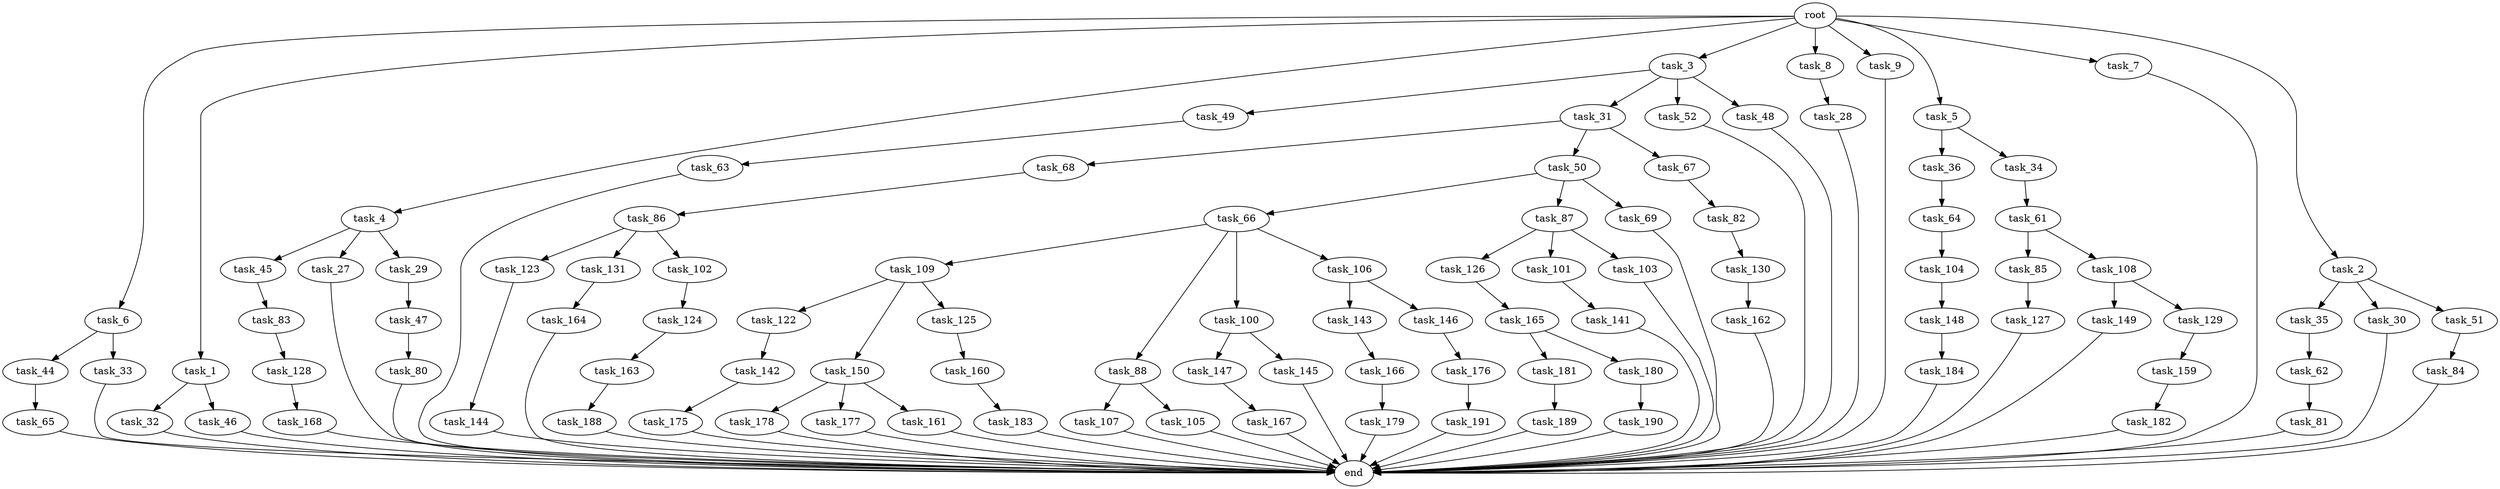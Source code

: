 digraph G {
  task_6 [size="1.024000"];
  task_45 [size="34359738.368000"];
  task_123 [size="309237645.312000"];
  task_80 [size="420906795.008000"];
  task_44 [size="77309411.328000"];
  task_66 [size="214748364.800000"];
  task_1 [size="1.024000"];
  task_82 [size="309237645.312000"];
  task_159 [size="695784701.952000"];
  task_68 [size="858993459.200000"];
  task_190 [size="309237645.312000"];
  task_149 [size="420906795.008000"];
  task_83 [size="137438953.472000"];
  root [size="0.000000"];
  task_63 [size="214748364.800000"];
  task_122 [size="214748364.800000"];
  task_179 [size="77309411.328000"];
  task_144 [size="549755813.888000"];
  task_148 [size="695784701.952000"];
  task_4 [size="1.024000"];
  task_3 [size="1.024000"];
  task_86 [size="549755813.888000"];
  task_147 [size="858993459.200000"];
  task_131 [size="309237645.312000"];
  task_189 [size="858993459.200000"];
  task_84 [size="858993459.200000"];
  task_183 [size="34359738.368000"];
  task_178 [size="695784701.952000"];
  task_182 [size="34359738.368000"];
  task_8 [size="1.024000"];
  task_9 [size="1.024000"];
  task_184 [size="858993459.200000"];
  task_27 [size="34359738.368000"];
  task_109 [size="420906795.008000"];
  task_177 [size="695784701.952000"];
  task_5 [size="1.024000"];
  task_166 [size="549755813.888000"];
  task_107 [size="858993459.200000"];
  task_49 [size="34359738.368000"];
  task_145 [size="858993459.200000"];
  task_128 [size="549755813.888000"];
  task_36 [size="214748364.800000"];
  task_32 [size="549755813.888000"];
  task_168 [size="34359738.368000"];
  task_88 [size="420906795.008000"];
  task_167 [size="77309411.328000"];
  task_100 [size="420906795.008000"];
  task_7 [size="1.024000"];
  task_188 [size="34359738.368000"];
  task_181 [size="309237645.312000"];
  task_126 [size="420906795.008000"];
  task_35 [size="549755813.888000"];
  task_31 [size="34359738.368000"];
  task_28 [size="695784701.952000"];
  task_142 [size="858993459.200000"];
  task_85 [size="137438953.472000"];
  task_180 [size="309237645.312000"];
  task_101 [size="420906795.008000"];
  task_175 [size="137438953.472000"];
  task_141 [size="695784701.952000"];
  task_162 [size="214748364.800000"];
  task_143 [size="549755813.888000"];
  task_2 [size="1.024000"];
  task_106 [size="420906795.008000"];
  task_105 [size="858993459.200000"];
  task_61 [size="549755813.888000"];
  task_129 [size="420906795.008000"];
  task_150 [size="214748364.800000"];
  task_81 [size="214748364.800000"];
  task_52 [size="34359738.368000"];
  task_87 [size="214748364.800000"];
  task_50 [size="858993459.200000"];
  task_176 [size="214748364.800000"];
  task_104 [size="858993459.200000"];
  task_160 [size="695784701.952000"];
  task_103 [size="420906795.008000"];
  task_127 [size="34359738.368000"];
  task_165 [size="214748364.800000"];
  task_30 [size="549755813.888000"];
  task_67 [size="858993459.200000"];
  task_48 [size="34359738.368000"];
  task_65 [size="549755813.888000"];
  task_164 [size="34359738.368000"];
  task_191 [size="137438953.472000"];
  task_62 [size="695784701.952000"];
  task_64 [size="214748364.800000"];
  task_163 [size="549755813.888000"];
  task_29 [size="34359738.368000"];
  task_102 [size="309237645.312000"];
  task_130 [size="549755813.888000"];
  task_124 [size="309237645.312000"];
  task_161 [size="695784701.952000"];
  task_33 [size="77309411.328000"];
  task_47 [size="214748364.800000"];
  task_69 [size="214748364.800000"];
  task_108 [size="137438953.472000"];
  end [size="0.000000"];
  task_46 [size="549755813.888000"];
  task_146 [size="549755813.888000"];
  task_34 [size="214748364.800000"];
  task_51 [size="549755813.888000"];
  task_125 [size="214748364.800000"];

  task_6 -> task_33 [size="75497472.000000"];
  task_6 -> task_44 [size="75497472.000000"];
  task_45 -> task_83 [size="134217728.000000"];
  task_123 -> task_144 [size="536870912.000000"];
  task_80 -> end [size="1.000000"];
  task_44 -> task_65 [size="536870912.000000"];
  task_66 -> task_100 [size="411041792.000000"];
  task_66 -> task_88 [size="411041792.000000"];
  task_66 -> task_109 [size="411041792.000000"];
  task_66 -> task_106 [size="411041792.000000"];
  task_1 -> task_32 [size="536870912.000000"];
  task_1 -> task_46 [size="536870912.000000"];
  task_82 -> task_130 [size="536870912.000000"];
  task_159 -> task_182 [size="33554432.000000"];
  task_68 -> task_86 [size="536870912.000000"];
  task_190 -> end [size="1.000000"];
  task_149 -> end [size="1.000000"];
  task_83 -> task_128 [size="536870912.000000"];
  root -> task_2 [size="1.000000"];
  root -> task_6 [size="1.000000"];
  root -> task_7 [size="1.000000"];
  root -> task_4 [size="1.000000"];
  root -> task_3 [size="1.000000"];
  root -> task_5 [size="1.000000"];
  root -> task_1 [size="1.000000"];
  root -> task_8 [size="1.000000"];
  root -> task_9 [size="1.000000"];
  task_63 -> end [size="1.000000"];
  task_122 -> task_142 [size="838860800.000000"];
  task_179 -> end [size="1.000000"];
  task_144 -> end [size="1.000000"];
  task_148 -> task_184 [size="838860800.000000"];
  task_4 -> task_29 [size="33554432.000000"];
  task_4 -> task_27 [size="33554432.000000"];
  task_4 -> task_45 [size="33554432.000000"];
  task_3 -> task_31 [size="33554432.000000"];
  task_3 -> task_52 [size="33554432.000000"];
  task_3 -> task_49 [size="33554432.000000"];
  task_3 -> task_48 [size="33554432.000000"];
  task_86 -> task_102 [size="301989888.000000"];
  task_86 -> task_131 [size="301989888.000000"];
  task_86 -> task_123 [size="301989888.000000"];
  task_147 -> task_167 [size="75497472.000000"];
  task_131 -> task_164 [size="33554432.000000"];
  task_189 -> end [size="1.000000"];
  task_84 -> end [size="1.000000"];
  task_183 -> end [size="1.000000"];
  task_178 -> end [size="1.000000"];
  task_182 -> end [size="1.000000"];
  task_8 -> task_28 [size="679477248.000000"];
  task_9 -> end [size="1.000000"];
  task_184 -> end [size="1.000000"];
  task_27 -> end [size="1.000000"];
  task_109 -> task_125 [size="209715200.000000"];
  task_109 -> task_122 [size="209715200.000000"];
  task_109 -> task_150 [size="209715200.000000"];
  task_177 -> end [size="1.000000"];
  task_5 -> task_34 [size="209715200.000000"];
  task_5 -> task_36 [size="209715200.000000"];
  task_166 -> task_179 [size="75497472.000000"];
  task_107 -> end [size="1.000000"];
  task_49 -> task_63 [size="209715200.000000"];
  task_145 -> end [size="1.000000"];
  task_128 -> task_168 [size="33554432.000000"];
  task_36 -> task_64 [size="209715200.000000"];
  task_32 -> end [size="1.000000"];
  task_168 -> end [size="1.000000"];
  task_88 -> task_107 [size="838860800.000000"];
  task_88 -> task_105 [size="838860800.000000"];
  task_167 -> end [size="1.000000"];
  task_100 -> task_147 [size="838860800.000000"];
  task_100 -> task_145 [size="838860800.000000"];
  task_7 -> end [size="1.000000"];
  task_188 -> end [size="1.000000"];
  task_181 -> task_189 [size="838860800.000000"];
  task_126 -> task_165 [size="209715200.000000"];
  task_35 -> task_62 [size="679477248.000000"];
  task_31 -> task_67 [size="838860800.000000"];
  task_31 -> task_50 [size="838860800.000000"];
  task_31 -> task_68 [size="838860800.000000"];
  task_28 -> end [size="1.000000"];
  task_142 -> task_175 [size="134217728.000000"];
  task_85 -> task_127 [size="33554432.000000"];
  task_180 -> task_190 [size="301989888.000000"];
  task_101 -> task_141 [size="679477248.000000"];
  task_175 -> end [size="1.000000"];
  task_141 -> end [size="1.000000"];
  task_162 -> end [size="1.000000"];
  task_143 -> task_166 [size="536870912.000000"];
  task_2 -> task_35 [size="536870912.000000"];
  task_2 -> task_30 [size="536870912.000000"];
  task_2 -> task_51 [size="536870912.000000"];
  task_106 -> task_143 [size="536870912.000000"];
  task_106 -> task_146 [size="536870912.000000"];
  task_105 -> end [size="1.000000"];
  task_61 -> task_108 [size="134217728.000000"];
  task_61 -> task_85 [size="134217728.000000"];
  task_129 -> task_159 [size="679477248.000000"];
  task_150 -> task_178 [size="679477248.000000"];
  task_150 -> task_177 [size="679477248.000000"];
  task_150 -> task_161 [size="679477248.000000"];
  task_81 -> end [size="1.000000"];
  task_52 -> end [size="1.000000"];
  task_87 -> task_101 [size="411041792.000000"];
  task_87 -> task_103 [size="411041792.000000"];
  task_87 -> task_126 [size="411041792.000000"];
  task_50 -> task_87 [size="209715200.000000"];
  task_50 -> task_66 [size="209715200.000000"];
  task_50 -> task_69 [size="209715200.000000"];
  task_176 -> task_191 [size="134217728.000000"];
  task_104 -> task_148 [size="679477248.000000"];
  task_160 -> task_183 [size="33554432.000000"];
  task_103 -> end [size="1.000000"];
  task_127 -> end [size="1.000000"];
  task_165 -> task_180 [size="301989888.000000"];
  task_165 -> task_181 [size="301989888.000000"];
  task_30 -> end [size="1.000000"];
  task_67 -> task_82 [size="301989888.000000"];
  task_48 -> end [size="1.000000"];
  task_65 -> end [size="1.000000"];
  task_164 -> end [size="1.000000"];
  task_191 -> end [size="1.000000"];
  task_62 -> task_81 [size="209715200.000000"];
  task_64 -> task_104 [size="838860800.000000"];
  task_163 -> task_188 [size="33554432.000000"];
  task_29 -> task_47 [size="209715200.000000"];
  task_102 -> task_124 [size="301989888.000000"];
  task_130 -> task_162 [size="209715200.000000"];
  task_124 -> task_163 [size="536870912.000000"];
  task_161 -> end [size="1.000000"];
  task_33 -> end [size="1.000000"];
  task_47 -> task_80 [size="411041792.000000"];
  task_69 -> end [size="1.000000"];
  task_108 -> task_129 [size="411041792.000000"];
  task_108 -> task_149 [size="411041792.000000"];
  task_46 -> end [size="1.000000"];
  task_146 -> task_176 [size="209715200.000000"];
  task_34 -> task_61 [size="536870912.000000"];
  task_51 -> task_84 [size="838860800.000000"];
  task_125 -> task_160 [size="679477248.000000"];
}
